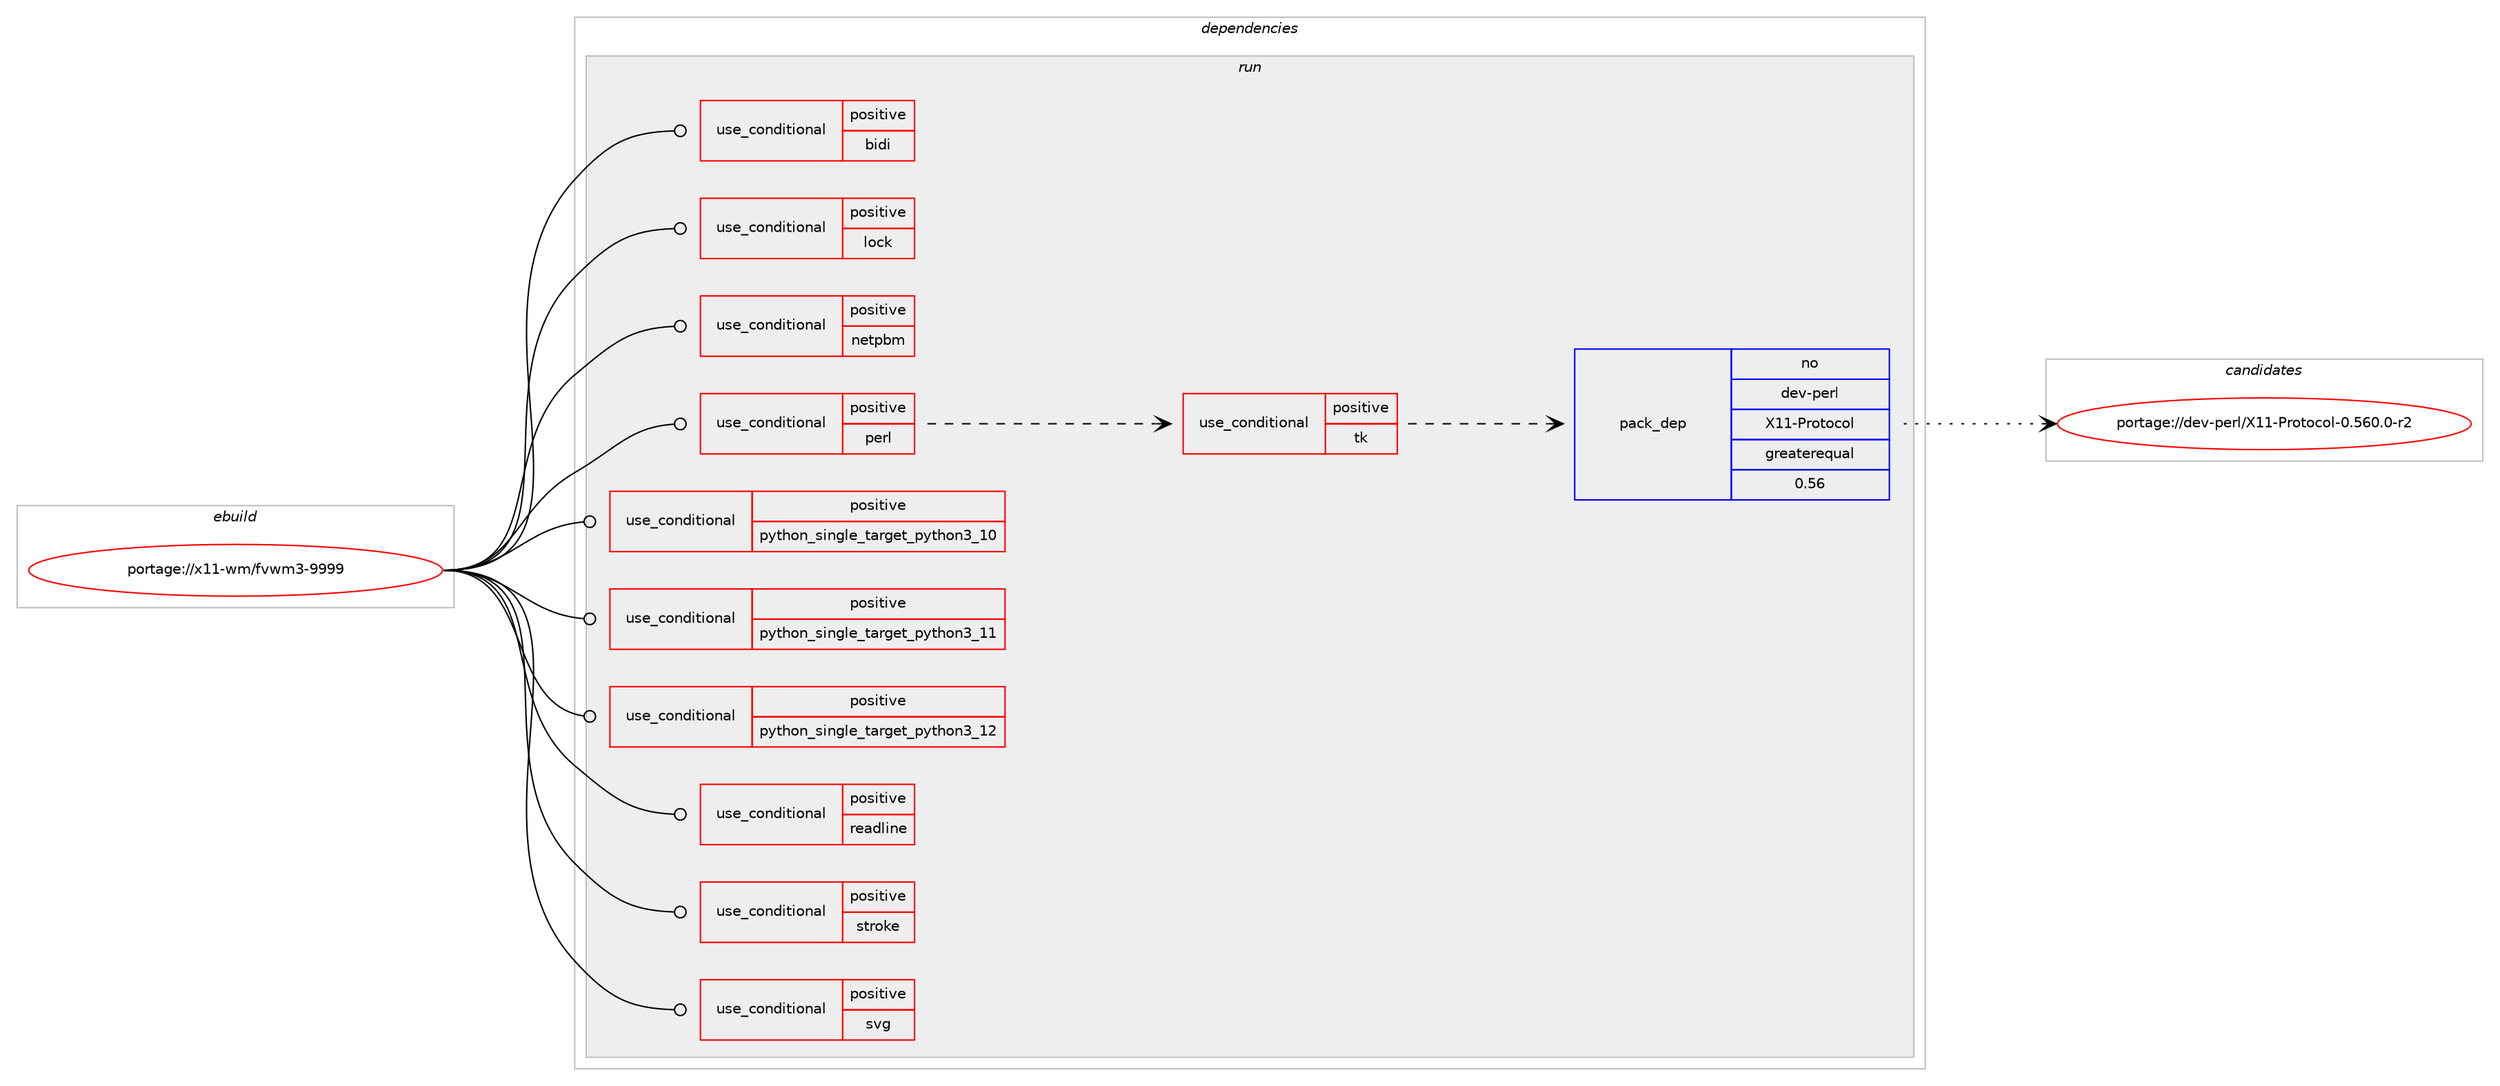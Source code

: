 digraph prolog {

# *************
# Graph options
# *************

newrank=true;
concentrate=true;
compound=true;
graph [rankdir=LR,fontname=Helvetica,fontsize=10,ranksep=1.5];#, ranksep=2.5, nodesep=0.2];
edge  [arrowhead=vee];
node  [fontname=Helvetica,fontsize=10];

# **********
# The ebuild
# **********

subgraph cluster_leftcol {
color=gray;
rank=same;
label=<<i>ebuild</i>>;
id [label="portage://x11-wm/fvwm3-9999", color=red, width=4, href="../x11-wm/fvwm3-9999.svg"];
}

# ****************
# The dependencies
# ****************

subgraph cluster_midcol {
color=gray;
label=<<i>dependencies</i>>;
subgraph cluster_compile {
fillcolor="#eeeeee";
style=filled;
label=<<i>compile</i>>;
# *** BEGIN UNKNOWN DEPENDENCY TYPE (TODO) ***
# id -> package_dependency(portage://x11-wm/fvwm3-9999,install,no,x11-base,xorg-proto,none,[,,],[],[])
# *** END UNKNOWN DEPENDENCY TYPE (TODO) ***

}
subgraph cluster_compileandrun {
fillcolor="#eeeeee";
style=filled;
label=<<i>compile and run</i>>;
}
subgraph cluster_run {
fillcolor="#eeeeee";
style=filled;
label=<<i>run</i>>;
subgraph cond18860 {
dependency29061 [label=<<TABLE BORDER="0" CELLBORDER="1" CELLSPACING="0" CELLPADDING="4"><TR><TD ROWSPAN="3" CELLPADDING="10">use_conditional</TD></TR><TR><TD>positive</TD></TR><TR><TD>bidi</TD></TR></TABLE>>, shape=none, color=red];
# *** BEGIN UNKNOWN DEPENDENCY TYPE (TODO) ***
# dependency29061 -> package_dependency(portage://x11-wm/fvwm3-9999,run,no,dev-libs,fribidi,none,[,,],[],[])
# *** END UNKNOWN DEPENDENCY TYPE (TODO) ***

}
id:e -> dependency29061:w [weight=20,style="solid",arrowhead="odot"];
subgraph cond18861 {
dependency29062 [label=<<TABLE BORDER="0" CELLBORDER="1" CELLSPACING="0" CELLPADDING="4"><TR><TD ROWSPAN="3" CELLPADDING="10">use_conditional</TD></TR><TR><TD>positive</TD></TR><TR><TD>lock</TD></TR></TABLE>>, shape=none, color=red];
# *** BEGIN UNKNOWN DEPENDENCY TYPE (TODO) ***
# dependency29062 -> package_dependency(portage://x11-wm/fvwm3-9999,run,no,x11-misc,xlockmore,none,[,,],[],[])
# *** END UNKNOWN DEPENDENCY TYPE (TODO) ***

}
id:e -> dependency29062:w [weight=20,style="solid",arrowhead="odot"];
subgraph cond18862 {
dependency29063 [label=<<TABLE BORDER="0" CELLBORDER="1" CELLSPACING="0" CELLPADDING="4"><TR><TD ROWSPAN="3" CELLPADDING="10">use_conditional</TD></TR><TR><TD>positive</TD></TR><TR><TD>netpbm</TD></TR></TABLE>>, shape=none, color=red];
# *** BEGIN UNKNOWN DEPENDENCY TYPE (TODO) ***
# dependency29063 -> package_dependency(portage://x11-wm/fvwm3-9999,run,no,media-libs,netpbm,none,[,,],[],[])
# *** END UNKNOWN DEPENDENCY TYPE (TODO) ***

}
id:e -> dependency29063:w [weight=20,style="solid",arrowhead="odot"];
subgraph cond18863 {
dependency29064 [label=<<TABLE BORDER="0" CELLBORDER="1" CELLSPACING="0" CELLPADDING="4"><TR><TD ROWSPAN="3" CELLPADDING="10">use_conditional</TD></TR><TR><TD>positive</TD></TR><TR><TD>perl</TD></TR></TABLE>>, shape=none, color=red];
subgraph cond18864 {
dependency29065 [label=<<TABLE BORDER="0" CELLBORDER="1" CELLSPACING="0" CELLPADDING="4"><TR><TD ROWSPAN="3" CELLPADDING="10">use_conditional</TD></TR><TR><TD>positive</TD></TR><TR><TD>tk</TD></TR></TABLE>>, shape=none, color=red];
# *** BEGIN UNKNOWN DEPENDENCY TYPE (TODO) ***
# dependency29065 -> package_dependency(portage://x11-wm/fvwm3-9999,run,no,dev-lang,tk,none,[,,],[],[])
# *** END UNKNOWN DEPENDENCY TYPE (TODO) ***

# *** BEGIN UNKNOWN DEPENDENCY TYPE (TODO) ***
# dependency29065 -> package_dependency(portage://x11-wm/fvwm3-9999,run,no,dev-perl,Tk,none,[,,],[],[])
# *** END UNKNOWN DEPENDENCY TYPE (TODO) ***

subgraph pack9845 {
dependency29066 [label=<<TABLE BORDER="0" CELLBORDER="1" CELLSPACING="0" CELLPADDING="4" WIDTH="220"><TR><TD ROWSPAN="6" CELLPADDING="30">pack_dep</TD></TR><TR><TD WIDTH="110">no</TD></TR><TR><TD>dev-perl</TD></TR><TR><TD>X11-Protocol</TD></TR><TR><TD>greaterequal</TD></TR><TR><TD>0.56</TD></TR></TABLE>>, shape=none, color=blue];
}
dependency29065:e -> dependency29066:w [weight=20,style="dashed",arrowhead="vee"];
}
dependency29064:e -> dependency29065:w [weight=20,style="dashed",arrowhead="vee"];
}
id:e -> dependency29064:w [weight=20,style="solid",arrowhead="odot"];
subgraph cond18865 {
dependency29067 [label=<<TABLE BORDER="0" CELLBORDER="1" CELLSPACING="0" CELLPADDING="4"><TR><TD ROWSPAN="3" CELLPADDING="10">use_conditional</TD></TR><TR><TD>positive</TD></TR><TR><TD>python_single_target_python3_10</TD></TR></TABLE>>, shape=none, color=red];
# *** BEGIN UNKNOWN DEPENDENCY TYPE (TODO) ***
# dependency29067 -> package_dependency(portage://x11-wm/fvwm3-9999,run,no,dev-lang,python,none,[,,],[slot(3.10)],[])
# *** END UNKNOWN DEPENDENCY TYPE (TODO) ***

}
id:e -> dependency29067:w [weight=20,style="solid",arrowhead="odot"];
subgraph cond18866 {
dependency29068 [label=<<TABLE BORDER="0" CELLBORDER="1" CELLSPACING="0" CELLPADDING="4"><TR><TD ROWSPAN="3" CELLPADDING="10">use_conditional</TD></TR><TR><TD>positive</TD></TR><TR><TD>python_single_target_python3_11</TD></TR></TABLE>>, shape=none, color=red];
# *** BEGIN UNKNOWN DEPENDENCY TYPE (TODO) ***
# dependency29068 -> package_dependency(portage://x11-wm/fvwm3-9999,run,no,dev-lang,python,none,[,,],[slot(3.11)],[])
# *** END UNKNOWN DEPENDENCY TYPE (TODO) ***

}
id:e -> dependency29068:w [weight=20,style="solid",arrowhead="odot"];
subgraph cond18867 {
dependency29069 [label=<<TABLE BORDER="0" CELLBORDER="1" CELLSPACING="0" CELLPADDING="4"><TR><TD ROWSPAN="3" CELLPADDING="10">use_conditional</TD></TR><TR><TD>positive</TD></TR><TR><TD>python_single_target_python3_12</TD></TR></TABLE>>, shape=none, color=red];
# *** BEGIN UNKNOWN DEPENDENCY TYPE (TODO) ***
# dependency29069 -> package_dependency(portage://x11-wm/fvwm3-9999,run,no,dev-lang,python,none,[,,],[slot(3.12)],[])
# *** END UNKNOWN DEPENDENCY TYPE (TODO) ***

}
id:e -> dependency29069:w [weight=20,style="solid",arrowhead="odot"];
subgraph cond18868 {
dependency29070 [label=<<TABLE BORDER="0" CELLBORDER="1" CELLSPACING="0" CELLPADDING="4"><TR><TD ROWSPAN="3" CELLPADDING="10">use_conditional</TD></TR><TR><TD>positive</TD></TR><TR><TD>readline</TD></TR></TABLE>>, shape=none, color=red];
# *** BEGIN UNKNOWN DEPENDENCY TYPE (TODO) ***
# dependency29070 -> package_dependency(portage://x11-wm/fvwm3-9999,run,no,sys-libs,ncurses,none,[,,],any_same_slot,[])
# *** END UNKNOWN DEPENDENCY TYPE (TODO) ***

# *** BEGIN UNKNOWN DEPENDENCY TYPE (TODO) ***
# dependency29070 -> package_dependency(portage://x11-wm/fvwm3-9999,run,no,sys-libs,readline,none,[,,],any_same_slot,[])
# *** END UNKNOWN DEPENDENCY TYPE (TODO) ***

}
id:e -> dependency29070:w [weight=20,style="solid",arrowhead="odot"];
subgraph cond18869 {
dependency29071 [label=<<TABLE BORDER="0" CELLBORDER="1" CELLSPACING="0" CELLPADDING="4"><TR><TD ROWSPAN="3" CELLPADDING="10">use_conditional</TD></TR><TR><TD>positive</TD></TR><TR><TD>stroke</TD></TR></TABLE>>, shape=none, color=red];
# *** BEGIN UNKNOWN DEPENDENCY TYPE (TODO) ***
# dependency29071 -> package_dependency(portage://x11-wm/fvwm3-9999,run,no,dev-libs,libstroke,none,[,,],[],[])
# *** END UNKNOWN DEPENDENCY TYPE (TODO) ***

}
id:e -> dependency29071:w [weight=20,style="solid",arrowhead="odot"];
subgraph cond18870 {
dependency29072 [label=<<TABLE BORDER="0" CELLBORDER="1" CELLSPACING="0" CELLPADDING="4"><TR><TD ROWSPAN="3" CELLPADDING="10">use_conditional</TD></TR><TR><TD>positive</TD></TR><TR><TD>svg</TD></TR></TABLE>>, shape=none, color=red];
# *** BEGIN UNKNOWN DEPENDENCY TYPE (TODO) ***
# dependency29072 -> package_dependency(portage://x11-wm/fvwm3-9999,run,no,gnome-base,librsvg,none,[,,],[slot(2)],[])
# *** END UNKNOWN DEPENDENCY TYPE (TODO) ***

# *** BEGIN UNKNOWN DEPENDENCY TYPE (TODO) ***
# dependency29072 -> package_dependency(portage://x11-wm/fvwm3-9999,run,no,x11-libs,cairo,none,[,,],[],[])
# *** END UNKNOWN DEPENDENCY TYPE (TODO) ***

}
id:e -> dependency29072:w [weight=20,style="solid",arrowhead="odot"];
# *** BEGIN UNKNOWN DEPENDENCY TYPE (TODO) ***
# id -> package_dependency(portage://x11-wm/fvwm3-9999,run,no,dev-lang,perl,none,[,,],[],[])
# *** END UNKNOWN DEPENDENCY TYPE (TODO) ***

# *** BEGIN UNKNOWN DEPENDENCY TYPE (TODO) ***
# id -> package_dependency(portage://x11-wm/fvwm3-9999,run,no,dev-libs,glib,none,[,,],[slot(2)],[])
# *** END UNKNOWN DEPENDENCY TYPE (TODO) ***

# *** BEGIN UNKNOWN DEPENDENCY TYPE (TODO) ***
# id -> package_dependency(portage://x11-wm/fvwm3-9999,run,no,dev-libs,libevent,none,[,,],any_same_slot,[])
# *** END UNKNOWN DEPENDENCY TYPE (TODO) ***

# *** BEGIN UNKNOWN DEPENDENCY TYPE (TODO) ***
# id -> package_dependency(portage://x11-wm/fvwm3-9999,run,no,media-libs,fontconfig,none,[,,],[],[])
# *** END UNKNOWN DEPENDENCY TYPE (TODO) ***

# *** BEGIN UNKNOWN DEPENDENCY TYPE (TODO) ***
# id -> package_dependency(portage://x11-wm/fvwm3-9999,run,no,media-libs,libpng,none,[,,],any_same_slot,[])
# *** END UNKNOWN DEPENDENCY TYPE (TODO) ***

# *** BEGIN UNKNOWN DEPENDENCY TYPE (TODO) ***
# id -> package_dependency(portage://x11-wm/fvwm3-9999,run,no,sys-apps,debianutils,none,[,,],[],[])
# *** END UNKNOWN DEPENDENCY TYPE (TODO) ***

# *** BEGIN UNKNOWN DEPENDENCY TYPE (TODO) ***
# id -> package_dependency(portage://x11-wm/fvwm3-9999,run,no,sys-libs,zlib,none,[,,],[],[])
# *** END UNKNOWN DEPENDENCY TYPE (TODO) ***

# *** BEGIN UNKNOWN DEPENDENCY TYPE (TODO) ***
# id -> package_dependency(portage://x11-wm/fvwm3-9999,run,no,x11-libs,libICE,none,[,,],[],[])
# *** END UNKNOWN DEPENDENCY TYPE (TODO) ***

# *** BEGIN UNKNOWN DEPENDENCY TYPE (TODO) ***
# id -> package_dependency(portage://x11-wm/fvwm3-9999,run,no,x11-libs,libSM,none,[,,],[],[])
# *** END UNKNOWN DEPENDENCY TYPE (TODO) ***

# *** BEGIN UNKNOWN DEPENDENCY TYPE (TODO) ***
# id -> package_dependency(portage://x11-wm/fvwm3-9999,run,no,x11-libs,libX11,none,[,,],[],[])
# *** END UNKNOWN DEPENDENCY TYPE (TODO) ***

# *** BEGIN UNKNOWN DEPENDENCY TYPE (TODO) ***
# id -> package_dependency(portage://x11-wm/fvwm3-9999,run,no,x11-libs,libXau,none,[,,],[],[])
# *** END UNKNOWN DEPENDENCY TYPE (TODO) ***

# *** BEGIN UNKNOWN DEPENDENCY TYPE (TODO) ***
# id -> package_dependency(portage://x11-wm/fvwm3-9999,run,no,x11-libs,libXcursor,none,[,,],[],[])
# *** END UNKNOWN DEPENDENCY TYPE (TODO) ***

# *** BEGIN UNKNOWN DEPENDENCY TYPE (TODO) ***
# id -> package_dependency(portage://x11-wm/fvwm3-9999,run,no,x11-libs,libXdmcp,none,[,,],[],[])
# *** END UNKNOWN DEPENDENCY TYPE (TODO) ***

# *** BEGIN UNKNOWN DEPENDENCY TYPE (TODO) ***
# id -> package_dependency(portage://x11-wm/fvwm3-9999,run,no,x11-libs,libXext,none,[,,],[],[])
# *** END UNKNOWN DEPENDENCY TYPE (TODO) ***

# *** BEGIN UNKNOWN DEPENDENCY TYPE (TODO) ***
# id -> package_dependency(portage://x11-wm/fvwm3-9999,run,no,x11-libs,libXfixes,none,[,,],[],[])
# *** END UNKNOWN DEPENDENCY TYPE (TODO) ***

# *** BEGIN UNKNOWN DEPENDENCY TYPE (TODO) ***
# id -> package_dependency(portage://x11-wm/fvwm3-9999,run,no,x11-libs,libXft,none,[,,],[],[])
# *** END UNKNOWN DEPENDENCY TYPE (TODO) ***

# *** BEGIN UNKNOWN DEPENDENCY TYPE (TODO) ***
# id -> package_dependency(portage://x11-wm/fvwm3-9999,run,no,x11-libs,libXpm,none,[,,],[],[])
# *** END UNKNOWN DEPENDENCY TYPE (TODO) ***

# *** BEGIN UNKNOWN DEPENDENCY TYPE (TODO) ***
# id -> package_dependency(portage://x11-wm/fvwm3-9999,run,no,x11-libs,libXrandr,none,[,,],[],[])
# *** END UNKNOWN DEPENDENCY TYPE (TODO) ***

# *** BEGIN UNKNOWN DEPENDENCY TYPE (TODO) ***
# id -> package_dependency(portage://x11-wm/fvwm3-9999,run,no,x11-libs,libXrender,none,[,,],[],[])
# *** END UNKNOWN DEPENDENCY TYPE (TODO) ***

# *** BEGIN UNKNOWN DEPENDENCY TYPE (TODO) ***
# id -> package_dependency(portage://x11-wm/fvwm3-9999,run,no,x11-libs,libxcb,none,[,,],[],[])
# *** END UNKNOWN DEPENDENCY TYPE (TODO) ***

# *** BEGIN UNKNOWN DEPENDENCY TYPE (TODO) ***
# id -> package_dependency(portage://x11-wm/fvwm3-9999,run,weak,x11-wm,fvwm,none,[,,],[],[])
# *** END UNKNOWN DEPENDENCY TYPE (TODO) ***

}
}

# **************
# The candidates
# **************

subgraph cluster_choices {
rank=same;
color=gray;
label=<<i>candidates</i>>;

subgraph choice9845 {
color=black;
nodesep=1;
choice100101118451121011141084788494945801141111161119911110845484653544846484511450 [label="portage://dev-perl/X11-Protocol-0.560.0-r2", color=red, width=4,href="../dev-perl/X11-Protocol-0.560.0-r2.svg"];
dependency29066:e -> choice100101118451121011141084788494945801141111161119911110845484653544846484511450:w [style=dotted,weight="100"];
}
}

}
